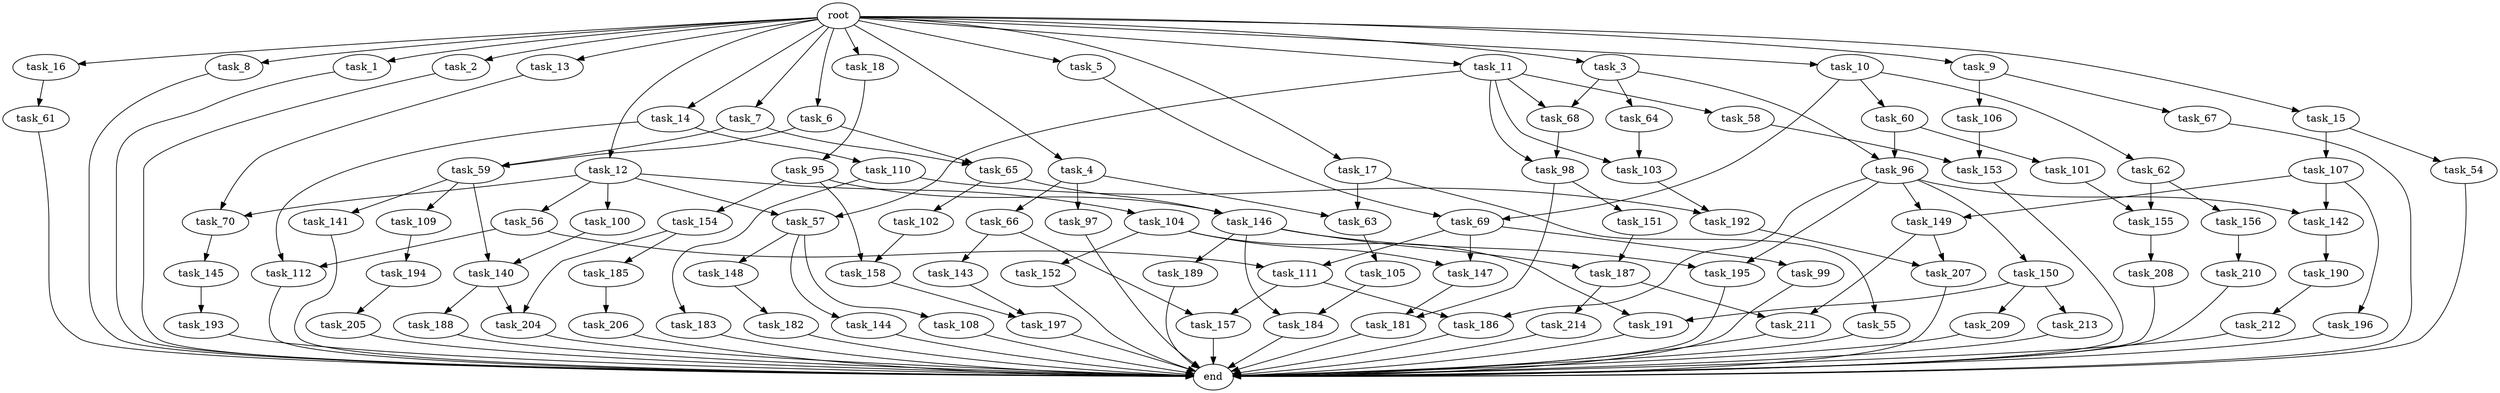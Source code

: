 digraph G {
  task_142 [size="343597383.680000"];
  task_149 [size="343597383.680000"];
  task_98 [size="635655159.808000"];
  task_192 [size="386547056.640000"];
  task_207 [size="343597383.680000"];
  task_16 [size="1.024000"];
  task_54 [size="77309411.328000"];
  task_57 [size="764504178.688000"];
  task_212 [size="549755813.888000"];
  task_55 [size="858993459.200000"];
  task_147 [size="584115552.256000"];
  task_158 [size="292057776.128000"];
  task_12 [size="1.024000"];
  task_190 [size="549755813.888000"];
  task_150 [size="309237645.312000"];
  task_14 [size="1.024000"];
  task_102 [size="420906795.008000"];
  task_11 [size="1.024000"];
  task_205 [size="34359738.368000"];
  task_68 [size="910533066.752000"];
  task_101 [size="549755813.888000"];
  task_58 [size="214748364.800000"];
  task_104 [size="549755813.888000"];
  task_145 [size="137438953.472000"];
  task_185 [size="549755813.888000"];
  task_151 [size="420906795.008000"];
  task_62 [size="137438953.472000"];
  task_8 [size="1.024000"];
  task_1 [size="1.024000"];
  task_108 [size="34359738.368000"];
  task_156 [size="34359738.368000"];
  task_182 [size="549755813.888000"];
  task_6 [size="1.024000"];
  task_5 [size="1.024000"];
  task_63 [size="1279900254.208000"];
  root [size="0.000000"];
  task_99 [size="34359738.368000"];
  task_7 [size="1.024000"];
  task_148 [size="34359738.368000"];
  task_191 [size="764504178.688000"];
  task_64 [size="695784701.952000"];
  task_152 [size="549755813.888000"];
  task_143 [size="34359738.368000"];
  task_106 [size="137438953.472000"];
  task_157 [size="249108103.168000"];
  task_214 [size="549755813.888000"];
  task_184 [size="455266533.376000"];
  task_155 [size="343597383.680000"];
  task_210 [size="309237645.312000"];
  task_195 [size="730144440.320000"];
  task_2 [size="1.024000"];
  task_110 [size="549755813.888000"];
  task_66 [size="420906795.008000"];
  task_4 [size="1.024000"];
  task_103 [size="1073741824.000000"];
  task_18 [size="1.024000"];
  task_112 [size="970662608.896000"];
  task_65 [size="292057776.128000"];
  task_69 [size="833223655.424000"];
  task_208 [size="420906795.008000"];
  task_59 [size="292057776.128000"];
  task_188 [size="309237645.312000"];
  task_96 [size="1245540515.840000"];
  task_154 [size="77309411.328000"];
  task_10 [size="1.024000"];
  task_196 [size="34359738.368000"];
  task_213 [size="214748364.800000"];
  task_13 [size="1.024000"];
  task_186 [size="523986010.112000"];
  task_187 [size="635655159.808000"];
  task_153 [size="730144440.320000"];
  task_111 [size="455266533.376000"];
  task_15 [size="1.024000"];
  end [size="0.000000"];
  task_211 [size="858993459.200000"];
  task_61 [size="34359738.368000"];
  task_70 [size="970662608.896000"];
  task_193 [size="420906795.008000"];
  task_3 [size="1.024000"];
  task_181 [size="498216206.336000"];
  task_183 [size="77309411.328000"];
  task_144 [size="34359738.368000"];
  task_197 [size="764504178.688000"];
  task_105 [size="858993459.200000"];
  task_194 [size="137438953.472000"];
  task_109 [size="77309411.328000"];
  task_140 [size="498216206.336000"];
  task_60 [size="137438953.472000"];
  task_9 [size="1.024000"];
  task_95 [size="34359738.368000"];
  task_67 [size="137438953.472000"];
  task_209 [size="214748364.800000"];
  task_100 [size="549755813.888000"];
  task_146 [size="498216206.336000"];
  task_17 [size="1.024000"];
  task_204 [size="858993459.200000"];
  task_107 [size="77309411.328000"];
  task_189 [size="420906795.008000"];
  task_141 [size="77309411.328000"];
  task_56 [size="549755813.888000"];
  task_97 [size="420906795.008000"];
  task_206 [size="137438953.472000"];

  task_142 -> task_190 [size="536870912.000000"];
  task_149 -> task_207 [size="301989888.000000"];
  task_149 -> task_211 [size="301989888.000000"];
  task_98 -> task_151 [size="411041792.000000"];
  task_98 -> task_181 [size="411041792.000000"];
  task_192 -> task_207 [size="33554432.000000"];
  task_207 -> end [size="1.000000"];
  task_16 -> task_61 [size="33554432.000000"];
  task_54 -> end [size="1.000000"];
  task_57 -> task_108 [size="33554432.000000"];
  task_57 -> task_144 [size="33554432.000000"];
  task_57 -> task_148 [size="33554432.000000"];
  task_212 -> end [size="1.000000"];
  task_55 -> end [size="1.000000"];
  task_147 -> task_181 [size="75497472.000000"];
  task_158 -> task_197 [size="209715200.000000"];
  task_12 -> task_70 [size="536870912.000000"];
  task_12 -> task_100 [size="536870912.000000"];
  task_12 -> task_104 [size="536870912.000000"];
  task_12 -> task_56 [size="536870912.000000"];
  task_12 -> task_57 [size="536870912.000000"];
  task_190 -> task_212 [size="536870912.000000"];
  task_150 -> task_191 [size="209715200.000000"];
  task_150 -> task_213 [size="209715200.000000"];
  task_150 -> task_209 [size="209715200.000000"];
  task_14 -> task_112 [size="536870912.000000"];
  task_14 -> task_110 [size="536870912.000000"];
  task_102 -> task_158 [size="209715200.000000"];
  task_11 -> task_98 [size="209715200.000000"];
  task_11 -> task_68 [size="209715200.000000"];
  task_11 -> task_103 [size="209715200.000000"];
  task_11 -> task_58 [size="209715200.000000"];
  task_11 -> task_57 [size="209715200.000000"];
  task_205 -> end [size="1.000000"];
  task_68 -> task_98 [size="411041792.000000"];
  task_101 -> task_155 [size="301989888.000000"];
  task_58 -> task_153 [size="301989888.000000"];
  task_104 -> task_191 [size="536870912.000000"];
  task_104 -> task_152 [size="536870912.000000"];
  task_104 -> task_147 [size="536870912.000000"];
  task_145 -> task_193 [size="411041792.000000"];
  task_185 -> task_206 [size="134217728.000000"];
  task_151 -> task_187 [size="209715200.000000"];
  task_62 -> task_156 [size="33554432.000000"];
  task_62 -> task_155 [size="33554432.000000"];
  task_8 -> end [size="1.000000"];
  task_1 -> end [size="1.000000"];
  task_108 -> end [size="1.000000"];
  task_156 -> task_210 [size="301989888.000000"];
  task_182 -> end [size="1.000000"];
  task_6 -> task_59 [size="75497472.000000"];
  task_6 -> task_65 [size="75497472.000000"];
  task_5 -> task_69 [size="679477248.000000"];
  task_63 -> task_105 [size="838860800.000000"];
  root -> task_2 [size="1.000000"];
  root -> task_7 [size="1.000000"];
  root -> task_5 [size="1.000000"];
  root -> task_11 [size="1.000000"];
  root -> task_10 [size="1.000000"];
  root -> task_16 [size="1.000000"];
  root -> task_4 [size="1.000000"];
  root -> task_17 [size="1.000000"];
  root -> task_3 [size="1.000000"];
  root -> task_13 [size="1.000000"];
  root -> task_18 [size="1.000000"];
  root -> task_9 [size="1.000000"];
  root -> task_6 [size="1.000000"];
  root -> task_14 [size="1.000000"];
  root -> task_8 [size="1.000000"];
  root -> task_12 [size="1.000000"];
  root -> task_15 [size="1.000000"];
  root -> task_1 [size="1.000000"];
  task_99 -> end [size="1.000000"];
  task_7 -> task_59 [size="209715200.000000"];
  task_7 -> task_65 [size="209715200.000000"];
  task_148 -> task_182 [size="536870912.000000"];
  task_191 -> end [size="1.000000"];
  task_64 -> task_103 [size="838860800.000000"];
  task_152 -> end [size="1.000000"];
  task_143 -> task_197 [size="536870912.000000"];
  task_106 -> task_153 [size="411041792.000000"];
  task_157 -> end [size="1.000000"];
  task_214 -> end [size="1.000000"];
  task_184 -> end [size="1.000000"];
  task_155 -> task_208 [size="411041792.000000"];
  task_210 -> end [size="1.000000"];
  task_195 -> end [size="1.000000"];
  task_2 -> end [size="1.000000"];
  task_110 -> task_192 [size="75497472.000000"];
  task_110 -> task_183 [size="75497472.000000"];
  task_66 -> task_157 [size="33554432.000000"];
  task_66 -> task_143 [size="33554432.000000"];
  task_4 -> task_66 [size="411041792.000000"];
  task_4 -> task_63 [size="411041792.000000"];
  task_4 -> task_97 [size="411041792.000000"];
  task_103 -> task_192 [size="301989888.000000"];
  task_18 -> task_95 [size="33554432.000000"];
  task_112 -> end [size="1.000000"];
  task_65 -> task_102 [size="411041792.000000"];
  task_65 -> task_146 [size="411041792.000000"];
  task_69 -> task_111 [size="33554432.000000"];
  task_69 -> task_147 [size="33554432.000000"];
  task_69 -> task_99 [size="33554432.000000"];
  task_208 -> end [size="1.000000"];
  task_59 -> task_140 [size="75497472.000000"];
  task_59 -> task_141 [size="75497472.000000"];
  task_59 -> task_109 [size="75497472.000000"];
  task_188 -> end [size="1.000000"];
  task_96 -> task_150 [size="301989888.000000"];
  task_96 -> task_142 [size="301989888.000000"];
  task_96 -> task_149 [size="301989888.000000"];
  task_96 -> task_186 [size="301989888.000000"];
  task_96 -> task_195 [size="301989888.000000"];
  task_154 -> task_185 [size="536870912.000000"];
  task_154 -> task_204 [size="536870912.000000"];
  task_10 -> task_62 [size="134217728.000000"];
  task_10 -> task_60 [size="134217728.000000"];
  task_10 -> task_69 [size="134217728.000000"];
  task_196 -> end [size="1.000000"];
  task_213 -> end [size="1.000000"];
  task_13 -> task_70 [size="411041792.000000"];
  task_186 -> end [size="1.000000"];
  task_187 -> task_214 [size="536870912.000000"];
  task_187 -> task_211 [size="536870912.000000"];
  task_153 -> end [size="1.000000"];
  task_111 -> task_157 [size="209715200.000000"];
  task_111 -> task_186 [size="209715200.000000"];
  task_15 -> task_54 [size="75497472.000000"];
  task_15 -> task_107 [size="75497472.000000"];
  task_211 -> end [size="1.000000"];
  task_61 -> end [size="1.000000"];
  task_70 -> task_145 [size="134217728.000000"];
  task_193 -> end [size="1.000000"];
  task_3 -> task_68 [size="679477248.000000"];
  task_3 -> task_64 [size="679477248.000000"];
  task_3 -> task_96 [size="679477248.000000"];
  task_181 -> end [size="1.000000"];
  task_183 -> end [size="1.000000"];
  task_144 -> end [size="1.000000"];
  task_197 -> end [size="1.000000"];
  task_105 -> task_184 [size="33554432.000000"];
  task_194 -> task_205 [size="33554432.000000"];
  task_109 -> task_194 [size="134217728.000000"];
  task_140 -> task_204 [size="301989888.000000"];
  task_140 -> task_188 [size="301989888.000000"];
  task_60 -> task_96 [size="536870912.000000"];
  task_60 -> task_101 [size="536870912.000000"];
  task_9 -> task_67 [size="134217728.000000"];
  task_9 -> task_106 [size="134217728.000000"];
  task_95 -> task_146 [size="75497472.000000"];
  task_95 -> task_154 [size="75497472.000000"];
  task_95 -> task_158 [size="75497472.000000"];
  task_67 -> end [size="1.000000"];
  task_209 -> end [size="1.000000"];
  task_100 -> task_140 [size="411041792.000000"];
  task_146 -> task_187 [size="411041792.000000"];
  task_146 -> task_189 [size="411041792.000000"];
  task_146 -> task_184 [size="411041792.000000"];
  task_146 -> task_195 [size="411041792.000000"];
  task_17 -> task_55 [size="838860800.000000"];
  task_17 -> task_63 [size="838860800.000000"];
  task_204 -> end [size="1.000000"];
  task_107 -> task_142 [size="33554432.000000"];
  task_107 -> task_149 [size="33554432.000000"];
  task_107 -> task_196 [size="33554432.000000"];
  task_189 -> end [size="1.000000"];
  task_141 -> end [size="1.000000"];
  task_56 -> task_111 [size="411041792.000000"];
  task_56 -> task_112 [size="411041792.000000"];
  task_97 -> end [size="1.000000"];
  task_206 -> end [size="1.000000"];
}
